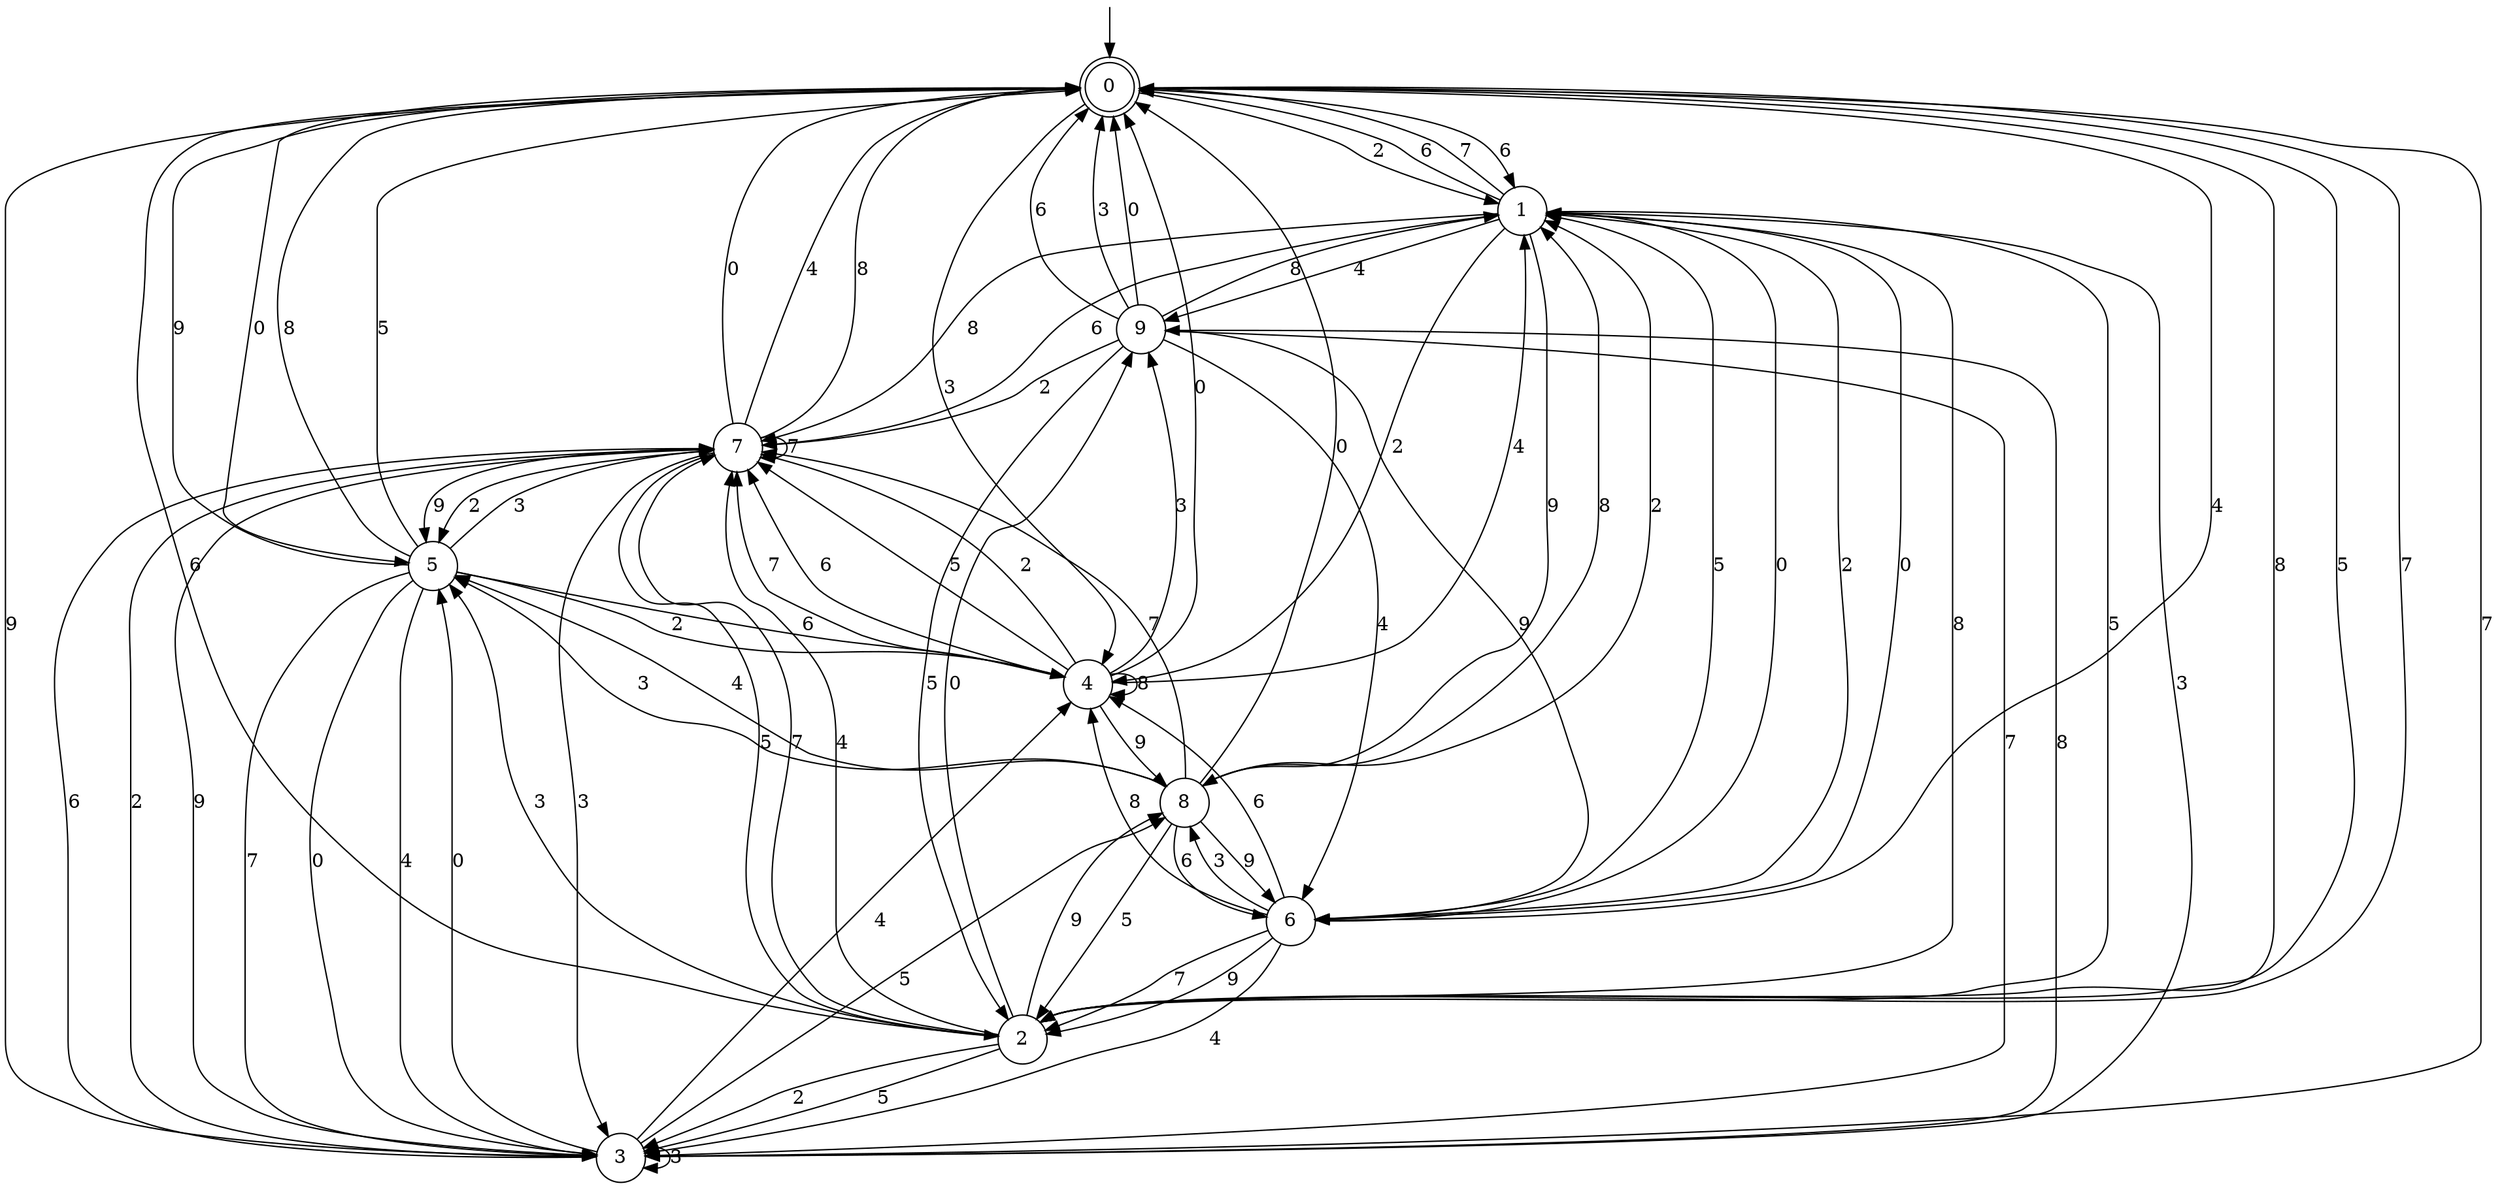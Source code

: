 digraph g {

	s0 [shape="doublecircle" label="0"];
	s1 [shape="circle" label="1"];
	s2 [shape="circle" label="2"];
	s3 [shape="circle" label="3"];
	s4 [shape="circle" label="4"];
	s5 [shape="circle" label="5"];
	s6 [shape="circle" label="6"];
	s7 [shape="circle" label="7"];
	s8 [shape="circle" label="8"];
	s9 [shape="circle" label="9"];
	s0 -> s1 [label="6"];
	s0 -> s2 [label="8"];
	s0 -> s2 [label="5"];
	s0 -> s1 [label="2"];
	s0 -> s3 [label="9"];
	s0 -> s4 [label="3"];
	s0 -> s2 [label="7"];
	s0 -> s5 [label="0"];
	s0 -> s6 [label="4"];
	s1 -> s0 [label="6"];
	s1 -> s7 [label="8"];
	s1 -> s2 [label="5"];
	s1 -> s4 [label="2"];
	s1 -> s8 [label="9"];
	s1 -> s3 [label="3"];
	s1 -> s0 [label="7"];
	s1 -> s6 [label="0"];
	s1 -> s9 [label="4"];
	s2 -> s0 [label="6"];
	s2 -> s1 [label="8"];
	s2 -> s3 [label="5"];
	s2 -> s3 [label="2"];
	s2 -> s8 [label="9"];
	s2 -> s5 [label="3"];
	s2 -> s7 [label="7"];
	s2 -> s9 [label="0"];
	s2 -> s7 [label="4"];
	s3 -> s7 [label="6"];
	s3 -> s9 [label="8"];
	s3 -> s8 [label="5"];
	s3 -> s7 [label="2"];
	s3 -> s7 [label="9"];
	s3 -> s3 [label="3"];
	s3 -> s0 [label="7"];
	s3 -> s5 [label="0"];
	s3 -> s4 [label="4"];
	s4 -> s7 [label="6"];
	s4 -> s4 [label="8"];
	s4 -> s7 [label="5"];
	s4 -> s7 [label="2"];
	s4 -> s8 [label="9"];
	s4 -> s9 [label="3"];
	s4 -> s7 [label="7"];
	s4 -> s0 [label="0"];
	s4 -> s1 [label="4"];
	s5 -> s4 [label="6"];
	s5 -> s0 [label="8"];
	s5 -> s0 [label="5"];
	s5 -> s4 [label="2"];
	s5 -> s0 [label="9"];
	s5 -> s7 [label="3"];
	s5 -> s3 [label="7"];
	s5 -> s3 [label="0"];
	s5 -> s3 [label="4"];
	s6 -> s4 [label="6"];
	s6 -> s4 [label="8"];
	s6 -> s1 [label="5"];
	s6 -> s1 [label="2"];
	s6 -> s2 [label="9"];
	s6 -> s8 [label="3"];
	s6 -> s2 [label="7"];
	s6 -> s1 [label="0"];
	s6 -> s3 [label="4"];
	s7 -> s1 [label="6"];
	s7 -> s0 [label="8"];
	s7 -> s2 [label="5"];
	s7 -> s5 [label="2"];
	s7 -> s5 [label="9"];
	s7 -> s3 [label="3"];
	s7 -> s7 [label="7"];
	s7 -> s0 [label="0"];
	s7 -> s0 [label="4"];
	s8 -> s6 [label="6"];
	s8 -> s1 [label="8"];
	s8 -> s2 [label="5"];
	s8 -> s1 [label="2"];
	s8 -> s6 [label="9"];
	s8 -> s5 [label="3"];
	s8 -> s7 [label="7"];
	s8 -> s0 [label="0"];
	s8 -> s5 [label="4"];
	s9 -> s0 [label="6"];
	s9 -> s1 [label="8"];
	s9 -> s2 [label="5"];
	s9 -> s7 [label="2"];
	s9 -> s6 [label="9"];
	s9 -> s0 [label="3"];
	s9 -> s3 [label="7"];
	s9 -> s0 [label="0"];
	s9 -> s6 [label="4"];

__start0 [label="" shape="none" width="0" height="0"];
__start0 -> s0;

}
